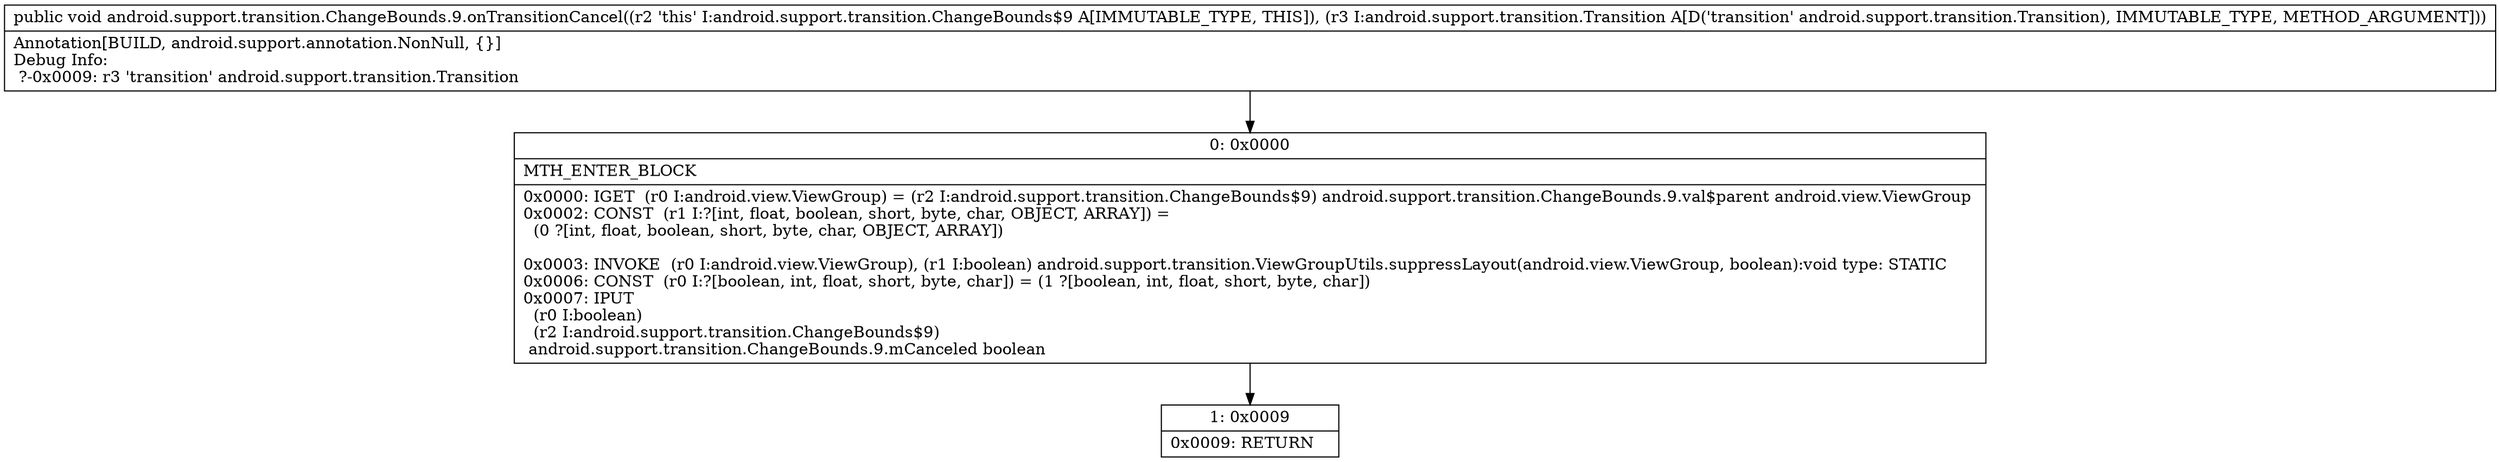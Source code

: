 digraph "CFG forandroid.support.transition.ChangeBounds.9.onTransitionCancel(Landroid\/support\/transition\/Transition;)V" {
Node_0 [shape=record,label="{0\:\ 0x0000|MTH_ENTER_BLOCK\l|0x0000: IGET  (r0 I:android.view.ViewGroup) = (r2 I:android.support.transition.ChangeBounds$9) android.support.transition.ChangeBounds.9.val$parent android.view.ViewGroup \l0x0002: CONST  (r1 I:?[int, float, boolean, short, byte, char, OBJECT, ARRAY]) = \l  (0 ?[int, float, boolean, short, byte, char, OBJECT, ARRAY])\l \l0x0003: INVOKE  (r0 I:android.view.ViewGroup), (r1 I:boolean) android.support.transition.ViewGroupUtils.suppressLayout(android.view.ViewGroup, boolean):void type: STATIC \l0x0006: CONST  (r0 I:?[boolean, int, float, short, byte, char]) = (1 ?[boolean, int, float, short, byte, char]) \l0x0007: IPUT  \l  (r0 I:boolean)\l  (r2 I:android.support.transition.ChangeBounds$9)\l android.support.transition.ChangeBounds.9.mCanceled boolean \l}"];
Node_1 [shape=record,label="{1\:\ 0x0009|0x0009: RETURN   \l}"];
MethodNode[shape=record,label="{public void android.support.transition.ChangeBounds.9.onTransitionCancel((r2 'this' I:android.support.transition.ChangeBounds$9 A[IMMUTABLE_TYPE, THIS]), (r3 I:android.support.transition.Transition A[D('transition' android.support.transition.Transition), IMMUTABLE_TYPE, METHOD_ARGUMENT]))  | Annotation[BUILD, android.support.annotation.NonNull, \{\}]\lDebug Info:\l  ?\-0x0009: r3 'transition' android.support.transition.Transition\l}"];
MethodNode -> Node_0;
Node_0 -> Node_1;
}

